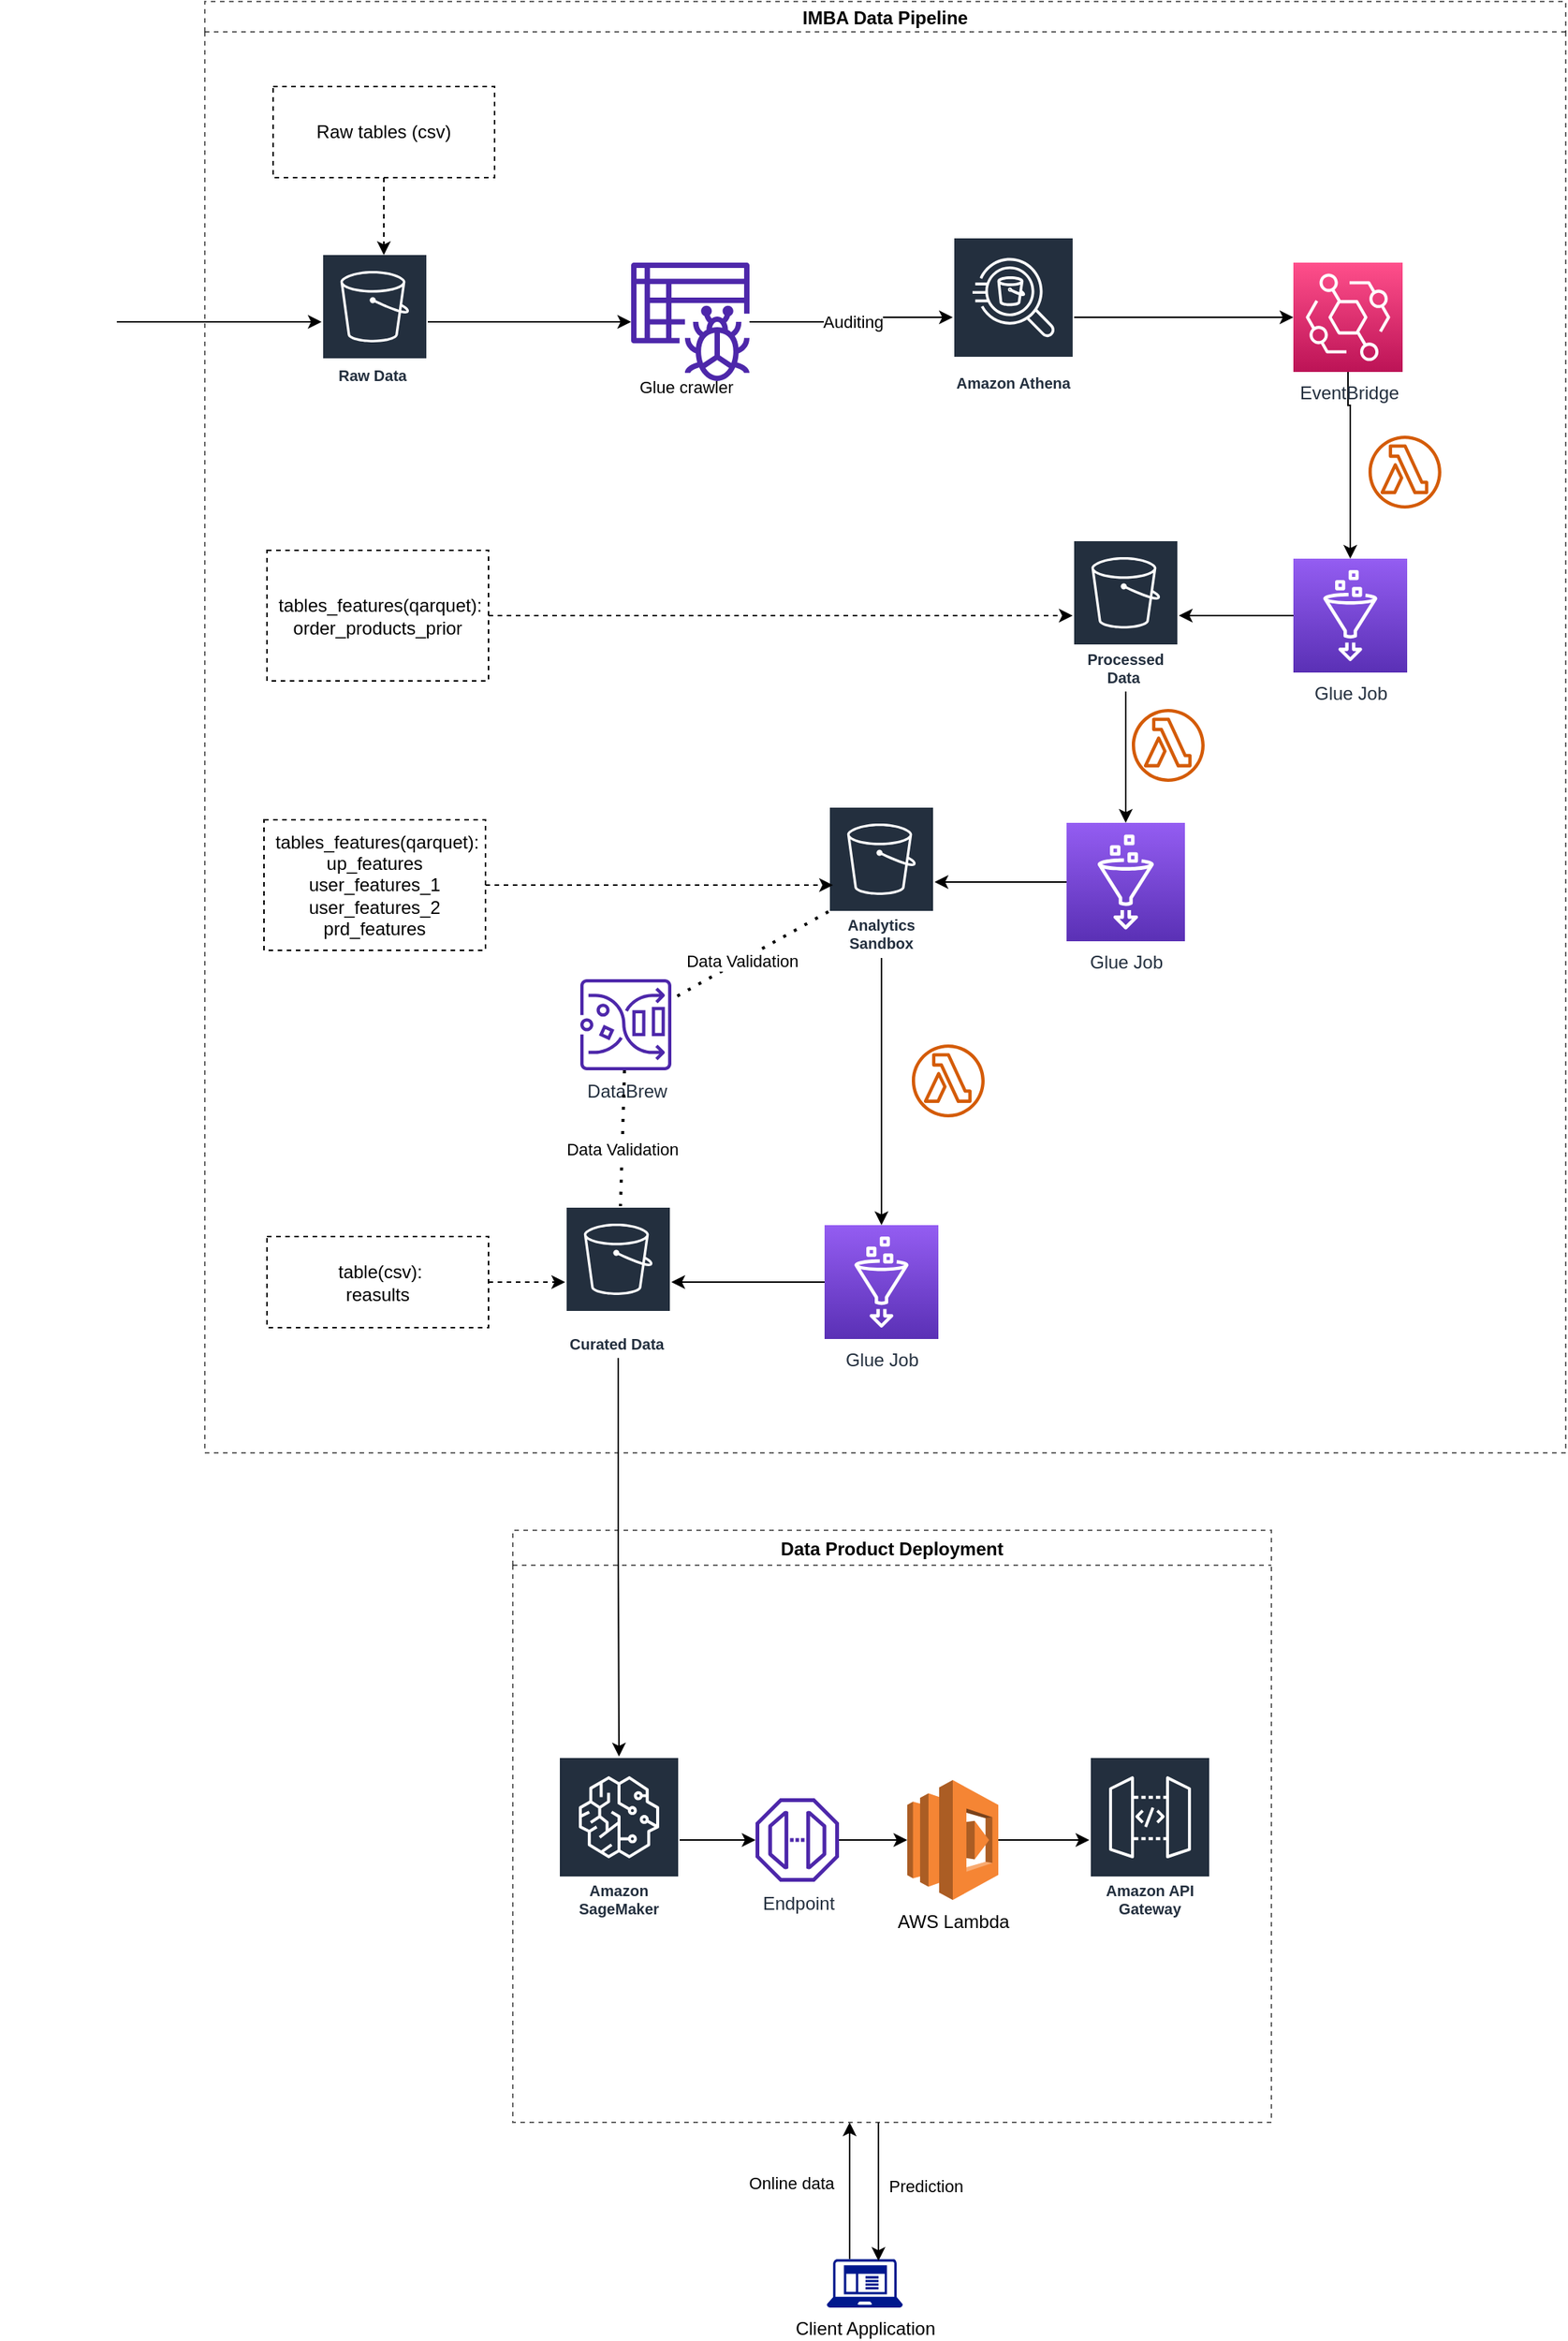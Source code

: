 <mxfile version="20.2.2" type="device"><diagram id="s1FdNE1LKcIQbwZz_etH" name="Page-1"><mxGraphModel dx="2856" dy="959" grid="0" gridSize="10" guides="1" tooltips="1" connect="1" arrows="1" fold="1" page="1" pageScale="1" pageWidth="1169" pageHeight="827" math="0" shadow="0"><root><mxCell id="0"/><mxCell id="1" parent="0"/><mxCell id="IwL_094F3RH2lfJxqWgR-10" value="IMBA Data Pipeline" style="swimlane;startSize=20;dashed=1;opacity=60;" parent="1" vertex="1"><mxGeometry x="-999" y="26" width="897" height="956" as="geometry"><mxRectangle x="40" y="190" width="60" height="30" as="alternateBounds"/></mxGeometry></mxCell><mxCell id="IwL_094F3RH2lfJxqWgR-2" value="Raw Data&amp;nbsp;" style="sketch=0;outlineConnect=0;fontColor=#232F3E;gradientColor=none;strokeColor=#ffffff;fillColor=#232F3E;dashed=0;verticalLabelPosition=middle;verticalAlign=bottom;align=center;html=1;whiteSpace=wrap;fontSize=10;fontStyle=1;spacing=3;shape=mxgraph.aws4.productIcon;prIcon=mxgraph.aws4.s3;" parent="IwL_094F3RH2lfJxqWgR-10" vertex="1"><mxGeometry x="77" y="166" width="70" height="90" as="geometry"/></mxCell><mxCell id="IwL_094F3RH2lfJxqWgR-4" value="Glue crawler" style="edgeStyle=orthogonalEdgeStyle;rounded=0;orthogonalLoop=1;jettySize=auto;html=1;" parent="IwL_094F3RH2lfJxqWgR-10" source="IwL_094F3RH2lfJxqWgR-2" target="aaewWVfxdqYwZi5ihscK-5" edge="1"><mxGeometry x="1" y="-56" relative="1" as="geometry"><mxPoint x="36" y="-13" as="offset"/><mxPoint x="226" y="232" as="targetPoint"/></mxGeometry></mxCell><mxCell id="IwL_094F3RH2lfJxqWgR-30" style="edgeStyle=orthogonalEdgeStyle;rounded=0;orthogonalLoop=1;jettySize=auto;html=1;exitX=0;exitY=0.5;exitDx=0;exitDy=0;exitPerimeter=0;" parent="IwL_094F3RH2lfJxqWgR-10" source="zNID7xuuA8i_R5oRtBn--1" target="IwL_094F3RH2lfJxqWgR-29" edge="1"><mxGeometry relative="1" as="geometry"><mxPoint x="1458" y="287" as="sourcePoint"/></mxGeometry></mxCell><mxCell id="aaewWVfxdqYwZi5ihscK-11" style="edgeStyle=orthogonalEdgeStyle;rounded=0;orthogonalLoop=1;jettySize=auto;html=1;" parent="IwL_094F3RH2lfJxqWgR-10" source="IwL_094F3RH2lfJxqWgR-7" target="zNID7xuuA8i_R5oRtBn--10" edge="1"><mxGeometry relative="1" as="geometry"><mxPoint x="284" y="578" as="targetPoint"/></mxGeometry></mxCell><mxCell id="IwL_094F3RH2lfJxqWgR-7" value="Amazon Athena" style="sketch=0;outlineConnect=0;fontColor=#232F3E;gradientColor=none;strokeColor=#ffffff;fillColor=#232F3E;dashed=0;verticalLabelPosition=middle;verticalAlign=bottom;align=center;html=1;whiteSpace=wrap;fontSize=10;fontStyle=1;spacing=3;shape=mxgraph.aws4.productIcon;prIcon=mxgraph.aws4.athena;" parent="IwL_094F3RH2lfJxqWgR-10" vertex="1"><mxGeometry x="493" y="155" width="80" height="106" as="geometry"/></mxCell><mxCell id="IwL_094F3RH2lfJxqWgR-8" style="edgeStyle=orthogonalEdgeStyle;rounded=0;orthogonalLoop=1;jettySize=auto;html=1;" parent="IwL_094F3RH2lfJxqWgR-10" source="aaewWVfxdqYwZi5ihscK-5" target="IwL_094F3RH2lfJxqWgR-7" edge="1"><mxGeometry relative="1" as="geometry"><mxPoint x="266" y="282" as="sourcePoint"/></mxGeometry></mxCell><mxCell id="aaewWVfxdqYwZi5ihscK-6" value="Auditing" style="edgeLabel;html=1;align=center;verticalAlign=middle;resizable=0;points=[];" parent="IwL_094F3RH2lfJxqWgR-8" vertex="1" connectable="0"><mxGeometry x="-0.024" y="-1" relative="1" as="geometry"><mxPoint as="offset"/></mxGeometry></mxCell><mxCell id="aaewWVfxdqYwZi5ihscK-2" style="edgeStyle=orthogonalEdgeStyle;rounded=0;orthogonalLoop=1;jettySize=auto;html=1;entryX=0.5;entryY=0;entryDx=0;entryDy=0;entryPerimeter=0;" parent="IwL_094F3RH2lfJxqWgR-10" source="IwL_094F3RH2lfJxqWgR-29" target="aaewWVfxdqYwZi5ihscK-1" edge="1"><mxGeometry relative="1" as="geometry"><mxPoint x="1220" y="351" as="targetPoint"/></mxGeometry></mxCell><mxCell id="IwL_094F3RH2lfJxqWgR-29" value="Processed Data&amp;nbsp;" style="sketch=0;outlineConnect=0;fontColor=#232F3E;gradientColor=none;strokeColor=#ffffff;fillColor=#232F3E;dashed=0;verticalLabelPosition=middle;verticalAlign=bottom;align=center;html=1;whiteSpace=wrap;fontSize=10;fontStyle=1;spacing=3;shape=mxgraph.aws4.productIcon;prIcon=mxgraph.aws4.s3;" parent="IwL_094F3RH2lfJxqWgR-10" vertex="1"><mxGeometry x="572" y="354.5" width="70" height="100" as="geometry"/></mxCell><mxCell id="aaewWVfxdqYwZi5ihscK-4" style="edgeStyle=orthogonalEdgeStyle;rounded=0;orthogonalLoop=1;jettySize=auto;html=1;" parent="IwL_094F3RH2lfJxqWgR-10" source="aaewWVfxdqYwZi5ihscK-1" target="aaewWVfxdqYwZi5ihscK-3" edge="1"><mxGeometry relative="1" as="geometry"/></mxCell><mxCell id="aaewWVfxdqYwZi5ihscK-1" value="Glue Job" style="sketch=0;points=[[0,0,0],[0.25,0,0],[0.5,0,0],[0.75,0,0],[1,0,0],[0,1,0],[0.25,1,0],[0.5,1,0],[0.75,1,0],[1,1,0],[0,0.25,0],[0,0.5,0],[0,0.75,0],[1,0.25,0],[1,0.5,0],[1,0.75,0]];outlineConnect=0;fontColor=#232F3E;gradientColor=#945DF2;gradientDirection=north;fillColor=#5A30B5;strokeColor=#ffffff;dashed=0;verticalLabelPosition=bottom;verticalAlign=top;align=center;html=1;fontSize=12;fontStyle=0;aspect=fixed;shape=mxgraph.aws4.resourceIcon;resIcon=mxgraph.aws4.glue;" parent="IwL_094F3RH2lfJxqWgR-10" vertex="1"><mxGeometry x="568" y="541" width="78" height="78" as="geometry"/></mxCell><mxCell id="aaewWVfxdqYwZi5ihscK-3" value="Analytics Sandbox" style="sketch=0;outlineConnect=0;fontColor=#232F3E;gradientColor=none;strokeColor=#ffffff;fillColor=#232F3E;dashed=0;verticalLabelPosition=middle;verticalAlign=bottom;align=center;html=1;whiteSpace=wrap;fontSize=10;fontStyle=1;spacing=3;shape=mxgraph.aws4.productIcon;prIcon=mxgraph.aws4.s3;" parent="IwL_094F3RH2lfJxqWgR-10" vertex="1"><mxGeometry x="411" y="530" width="70" height="100" as="geometry"/></mxCell><mxCell id="aaewWVfxdqYwZi5ihscK-5" value="" style="sketch=0;outlineConnect=0;fontColor=#232F3E;gradientColor=none;fillColor=#4D27AA;strokeColor=none;dashed=0;verticalLabelPosition=bottom;verticalAlign=top;align=center;html=1;fontSize=12;fontStyle=0;aspect=fixed;pointerEvents=1;shape=mxgraph.aws4.glue_crawlers;" parent="IwL_094F3RH2lfJxqWgR-10" vertex="1"><mxGeometry x="281" y="172" width="78" height="78" as="geometry"/></mxCell><mxCell id="aaewWVfxdqYwZi5ihscK-20" style="edgeStyle=orthogonalEdgeStyle;rounded=0;orthogonalLoop=1;jettySize=auto;html=1;exitX=0.5;exitY=1;exitDx=0;exitDy=0;exitPerimeter=0;" parent="IwL_094F3RH2lfJxqWgR-10" source="zNID7xuuA8i_R5oRtBn--10" target="zNID7xuuA8i_R5oRtBn--1" edge="1"><mxGeometry relative="1" as="geometry"><mxPoint x="791" y="179" as="sourcePoint"/><mxPoint x="1341.156" y="250.964" as="targetPoint"/><Array as="points"><mxPoint x="755" y="266"/></Array></mxGeometry></mxCell><mxCell id="aaewWVfxdqYwZi5ihscK-19" style="edgeStyle=orthogonalEdgeStyle;rounded=0;orthogonalLoop=1;jettySize=auto;html=1;dashed=1;" parent="IwL_094F3RH2lfJxqWgR-10" source="aaewWVfxdqYwZi5ihscK-18" edge="1"><mxGeometry relative="1" as="geometry"><mxPoint x="118" y="167" as="targetPoint"/></mxGeometry></mxCell><mxCell id="aaewWVfxdqYwZi5ihscK-18" value="Raw tables (csv)" style="whiteSpace=wrap;html=1;align=center;verticalAlign=middle;treeFolding=1;treeMoving=1;newEdgeStyle={&quot;edgeStyle&quot;:&quot;elbowEdgeStyle&quot;,&quot;startArrow&quot;:&quot;none&quot;,&quot;endArrow&quot;:&quot;none&quot;};dashed=1;" parent="IwL_094F3RH2lfJxqWgR-10" vertex="1" collapsed="1"><mxGeometry x="45" y="56" width="146" height="60" as="geometry"/></mxCell><mxCell id="aaewWVfxdqYwZi5ihscK-22" style="edgeStyle=orthogonalEdgeStyle;rounded=0;orthogonalLoop=1;jettySize=auto;html=1;dashed=1;exitX=1;exitY=0.5;exitDx=0;exitDy=0;" parent="IwL_094F3RH2lfJxqWgR-10" source="aaewWVfxdqYwZi5ihscK-21" target="IwL_094F3RH2lfJxqWgR-29" edge="1"><mxGeometry relative="1" as="geometry"><mxPoint x="174" y="393" as="sourcePoint"/></mxGeometry></mxCell><mxCell id="aaewWVfxdqYwZi5ihscK-21" value="&amp;nbsp;tables_features(qarquet):&lt;br&gt;order_products_prior" style="whiteSpace=wrap;html=1;align=center;verticalAlign=middle;treeFolding=1;treeMoving=1;newEdgeStyle={&quot;edgeStyle&quot;:&quot;elbowEdgeStyle&quot;,&quot;startArrow&quot;:&quot;none&quot;,&quot;endArrow&quot;:&quot;none&quot;};dashed=1;" parent="IwL_094F3RH2lfJxqWgR-10" vertex="1" collapsed="1"><mxGeometry x="41" y="361.5" width="146" height="86" as="geometry"/></mxCell><mxCell id="aaewWVfxdqYwZi5ihscK-24" style="edgeStyle=orthogonalEdgeStyle;rounded=0;orthogonalLoop=1;jettySize=auto;html=1;dashed=1;" parent="IwL_094F3RH2lfJxqWgR-10" source="aaewWVfxdqYwZi5ihscK-23" target="NzhkfT-hLnX48Y9sEgzG-1" edge="1"><mxGeometry relative="1" as="geometry"/></mxCell><mxCell id="aaewWVfxdqYwZi5ihscK-23" value="&amp;nbsp;table(csv):&lt;br&gt;reasults" style="whiteSpace=wrap;html=1;align=center;verticalAlign=middle;treeFolding=1;treeMoving=1;newEdgeStyle={&quot;edgeStyle&quot;:&quot;elbowEdgeStyle&quot;,&quot;startArrow&quot;:&quot;none&quot;,&quot;endArrow&quot;:&quot;none&quot;};dashed=1;" parent="IwL_094F3RH2lfJxqWgR-10" vertex="1" collapsed="1"><mxGeometry x="41" y="813.5" width="146" height="60" as="geometry"/></mxCell><mxCell id="zNID7xuuA8i_R5oRtBn--1" value="Glue Job" style="sketch=0;points=[[0,0,0],[0.25,0,0],[0.5,0,0],[0.75,0,0],[1,0,0],[0,1,0],[0.25,1,0],[0.5,1,0],[0.75,1,0],[1,1,0],[0,0.25,0],[0,0.5,0],[0,0.75,0],[1,0.25,0],[1,0.5,0],[1,0.75,0]];outlineConnect=0;fontColor=#232F3E;gradientColor=#945DF2;gradientDirection=north;fillColor=#5A30B5;strokeColor=#ffffff;dashed=0;verticalLabelPosition=bottom;verticalAlign=top;align=center;html=1;fontSize=12;fontStyle=0;aspect=fixed;shape=mxgraph.aws4.resourceIcon;resIcon=mxgraph.aws4.glue;" parent="IwL_094F3RH2lfJxqWgR-10" vertex="1"><mxGeometry x="717.5" y="367" width="75" height="75" as="geometry"/></mxCell><mxCell id="zNID7xuuA8i_R5oRtBn--4" value="" style="sketch=0;outlineConnect=0;fontColor=#232F3E;gradientColor=none;fillColor=#D45B07;strokeColor=none;dashed=0;verticalLabelPosition=bottom;verticalAlign=top;align=center;html=1;fontSize=12;fontStyle=0;aspect=fixed;pointerEvents=1;shape=mxgraph.aws4.lambda_function;" parent="IwL_094F3RH2lfJxqWgR-10" vertex="1"><mxGeometry x="767" y="286" width="48" height="48" as="geometry"/></mxCell><mxCell id="zNID7xuuA8i_R5oRtBn--5" value="" style="sketch=0;outlineConnect=0;fontColor=#232F3E;gradientColor=none;fillColor=#D45B07;strokeColor=none;dashed=0;verticalLabelPosition=bottom;verticalAlign=top;align=center;html=1;fontSize=12;fontStyle=0;aspect=fixed;pointerEvents=1;shape=mxgraph.aws4.lambda_function;" parent="IwL_094F3RH2lfJxqWgR-10" vertex="1"><mxGeometry x="611" y="466" width="48" height="48" as="geometry"/></mxCell><mxCell id="zNID7xuuA8i_R5oRtBn--10" value="EventBridge" style="sketch=0;points=[[0,0,0],[0.25,0,0],[0.5,0,0],[0.75,0,0],[1,0,0],[0,1,0],[0.25,1,0],[0.5,1,0],[0.75,1,0],[1,1,0],[0,0.25,0],[0,0.5,0],[0,0.75,0],[1,0.25,0],[1,0.5,0],[1,0.75,0]];outlineConnect=0;fontColor=#232F3E;gradientColor=#FF4F8B;gradientDirection=north;fillColor=#BC1356;strokeColor=#ffffff;dashed=0;verticalLabelPosition=bottom;verticalAlign=top;align=center;html=1;fontSize=12;fontStyle=0;aspect=fixed;shape=mxgraph.aws4.resourceIcon;resIcon=mxgraph.aws4.eventbridge;" parent="IwL_094F3RH2lfJxqWgR-10" vertex="1"><mxGeometry x="717.5" y="172" width="72" height="72" as="geometry"/></mxCell><mxCell id="zNID7xuuA8i_R5oRtBn--17" value="DataBrew" style="sketch=0;outlineConnect=0;fontColor=#232F3E;gradientColor=none;fillColor=#4D27AA;strokeColor=none;dashed=0;verticalLabelPosition=bottom;verticalAlign=top;align=center;html=1;fontSize=12;fontStyle=0;aspect=fixed;pointerEvents=1;shape=mxgraph.aws4.glue_databrew;" parent="IwL_094F3RH2lfJxqWgR-10" vertex="1"><mxGeometry x="247.5" y="644" width="60" height="60" as="geometry"/></mxCell><mxCell id="zNID7xuuA8i_R5oRtBn--19" value="" style="endArrow=none;dashed=1;html=1;dashPattern=1 3;strokeWidth=2;rounded=0;" parent="IwL_094F3RH2lfJxqWgR-10" source="aaewWVfxdqYwZi5ihscK-3" target="zNID7xuuA8i_R5oRtBn--17" edge="1"><mxGeometry width="50" height="50" relative="1" as="geometry"><mxPoint x="648" y="498" as="sourcePoint"/><mxPoint x="698" y="448" as="targetPoint"/></mxGeometry></mxCell><mxCell id="zNID7xuuA8i_R5oRtBn--21" value="Data Validation" style="edgeLabel;html=1;align=center;verticalAlign=middle;resizable=0;points=[];" parent="zNID7xuuA8i_R5oRtBn--19" vertex="1" connectable="0"><mxGeometry x="0.135" y="5" relative="1" as="geometry"><mxPoint x="-1" y="-5" as="offset"/></mxGeometry></mxCell><mxCell id="NzhkfT-hLnX48Y9sEgzG-1" value="Curated Data&amp;nbsp;" style="sketch=0;outlineConnect=0;fontColor=#232F3E;gradientColor=none;strokeColor=#ffffff;fillColor=#232F3E;dashed=0;verticalLabelPosition=middle;verticalAlign=bottom;align=center;html=1;whiteSpace=wrap;fontSize=10;fontStyle=1;spacing=3;shape=mxgraph.aws4.productIcon;prIcon=mxgraph.aws4.s3;" vertex="1" parent="IwL_094F3RH2lfJxqWgR-10"><mxGeometry x="237.5" y="793.5" width="70" height="100" as="geometry"/></mxCell><mxCell id="NzhkfT-hLnX48Y9sEgzG-41" style="edgeStyle=orthogonalEdgeStyle;rounded=0;orthogonalLoop=1;jettySize=auto;html=1;" edge="1" parent="IwL_094F3RH2lfJxqWgR-10" source="NzhkfT-hLnX48Y9sEgzG-2" target="NzhkfT-hLnX48Y9sEgzG-1"><mxGeometry relative="1" as="geometry"/></mxCell><mxCell id="NzhkfT-hLnX48Y9sEgzG-2" value="Glue Job" style="sketch=0;points=[[0,0,0],[0.25,0,0],[0.5,0,0],[0.75,0,0],[1,0,0],[0,1,0],[0.25,1,0],[0.5,1,0],[0.75,1,0],[1,1,0],[0,0.25,0],[0,0.5,0],[0,0.75,0],[1,0.25,0],[1,0.5,0],[1,0.75,0]];outlineConnect=0;fontColor=#232F3E;gradientColor=#945DF2;gradientDirection=north;fillColor=#5A30B5;strokeColor=#ffffff;dashed=0;verticalLabelPosition=bottom;verticalAlign=top;align=center;html=1;fontSize=12;fontStyle=0;aspect=fixed;shape=mxgraph.aws4.resourceIcon;resIcon=mxgraph.aws4.glue;" vertex="1" parent="IwL_094F3RH2lfJxqWgR-10"><mxGeometry x="408.5" y="806" width="75" height="75" as="geometry"/></mxCell><mxCell id="zNID7xuuA8i_R5oRtBn--23" style="edgeStyle=orthogonalEdgeStyle;rounded=0;orthogonalLoop=1;jettySize=auto;html=1;" parent="IwL_094F3RH2lfJxqWgR-10" source="aaewWVfxdqYwZi5ihscK-3" target="NzhkfT-hLnX48Y9sEgzG-2" edge="1"><mxGeometry relative="1" as="geometry"><mxPoint x="443.5" y="723" as="sourcePoint"/><mxPoint x="522.5" y="781" as="targetPoint"/></mxGeometry></mxCell><mxCell id="NzhkfT-hLnX48Y9sEgzG-36" value="&amp;nbsp;tables_features(qarquet):&lt;br&gt;up_features&lt;br&gt;user_features_1&lt;br&gt;user_features_2&lt;br&gt;prd_features" style="whiteSpace=wrap;html=1;align=center;verticalAlign=middle;treeFolding=1;treeMoving=1;newEdgeStyle={&quot;edgeStyle&quot;:&quot;elbowEdgeStyle&quot;,&quot;startArrow&quot;:&quot;none&quot;,&quot;endArrow&quot;:&quot;none&quot;};dashed=1;" vertex="1" collapsed="1" parent="IwL_094F3RH2lfJxqWgR-10"><mxGeometry x="39" y="539" width="146" height="86" as="geometry"/></mxCell><mxCell id="NzhkfT-hLnX48Y9sEgzG-37" style="edgeStyle=orthogonalEdgeStyle;rounded=0;orthogonalLoop=1;jettySize=auto;html=1;dashed=1;" edge="1" parent="IwL_094F3RH2lfJxqWgR-10" source="NzhkfT-hLnX48Y9sEgzG-36"><mxGeometry relative="1" as="geometry"><mxPoint x="179" y="585" as="sourcePoint"/><mxPoint x="414" y="582" as="targetPoint"/></mxGeometry></mxCell><mxCell id="NzhkfT-hLnX48Y9sEgzG-39" value="" style="endArrow=none;dashed=1;html=1;dashPattern=1 3;strokeWidth=2;rounded=0;" edge="1" parent="IwL_094F3RH2lfJxqWgR-10" source="zNID7xuuA8i_R5oRtBn--17" target="NzhkfT-hLnX48Y9sEgzG-1"><mxGeometry width="50" height="50" relative="1" as="geometry"><mxPoint x="311.145" y="768" as="sourcePoint"/><mxPoint x="283.5" y="799" as="targetPoint"/></mxGeometry></mxCell><mxCell id="NzhkfT-hLnX48Y9sEgzG-40" value="Data Validation" style="edgeLabel;html=1;align=center;verticalAlign=middle;resizable=0;points=[];" vertex="1" connectable="0" parent="NzhkfT-hLnX48Y9sEgzG-39"><mxGeometry x="0.152" relative="1" as="geometry"><mxPoint as="offset"/></mxGeometry></mxCell><mxCell id="NzhkfT-hLnX48Y9sEgzG-42" value="" style="sketch=0;outlineConnect=0;fontColor=#232F3E;gradientColor=none;fillColor=#D45B07;strokeColor=none;dashed=0;verticalLabelPosition=bottom;verticalAlign=top;align=center;html=1;fontSize=12;fontStyle=0;aspect=fixed;pointerEvents=1;shape=mxgraph.aws4.lambda_function;" vertex="1" parent="IwL_094F3RH2lfJxqWgR-10"><mxGeometry x="466" y="687" width="48" height="48" as="geometry"/></mxCell><mxCell id="IwL_094F3RH2lfJxqWgR-14" value="Data Product Deployment" style="swimlane;dashed=1;opacity=60;" parent="1" vertex="1"><mxGeometry x="-796" y="1033" width="500" height="390" as="geometry"><mxRectangle x="610" y="190" width="190" height="30" as="alternateBounds"/></mxGeometry></mxCell><mxCell id="IwL_094F3RH2lfJxqWgR-15" value="Amazon SageMaker" style="sketch=0;outlineConnect=0;fontColor=#232F3E;gradientColor=none;strokeColor=#ffffff;fillColor=#232F3E;dashed=0;verticalLabelPosition=middle;verticalAlign=bottom;align=center;html=1;whiteSpace=wrap;fontSize=10;fontStyle=1;spacing=3;shape=mxgraph.aws4.productIcon;prIcon=mxgraph.aws4.sagemaker;" parent="IwL_094F3RH2lfJxqWgR-14" vertex="1"><mxGeometry x="30" y="149" width="80" height="110" as="geometry"/></mxCell><mxCell id="IwL_094F3RH2lfJxqWgR-20" style="edgeStyle=orthogonalEdgeStyle;rounded=0;orthogonalLoop=1;jettySize=auto;html=1;" parent="IwL_094F3RH2lfJxqWgR-14" source="IwL_094F3RH2lfJxqWgR-16" target="IwL_094F3RH2lfJxqWgR-19" edge="1"><mxGeometry relative="1" as="geometry"/></mxCell><mxCell id="IwL_094F3RH2lfJxqWgR-16" value="Endpoint" style="sketch=0;outlineConnect=0;fontColor=#232F3E;gradientColor=none;fillColor=#4D27AA;strokeColor=none;dashed=0;verticalLabelPosition=bottom;verticalAlign=top;align=center;html=1;fontSize=12;fontStyle=0;aspect=fixed;pointerEvents=1;shape=mxgraph.aws4.endpoint;" parent="IwL_094F3RH2lfJxqWgR-14" vertex="1"><mxGeometry x="160" y="176.5" width="55" height="55" as="geometry"/></mxCell><mxCell id="IwL_094F3RH2lfJxqWgR-23" style="edgeStyle=orthogonalEdgeStyle;rounded=0;orthogonalLoop=1;jettySize=auto;html=1;" parent="IwL_094F3RH2lfJxqWgR-14" source="IwL_094F3RH2lfJxqWgR-19" target="IwL_094F3RH2lfJxqWgR-22" edge="1"><mxGeometry relative="1" as="geometry"/></mxCell><mxCell id="IwL_094F3RH2lfJxqWgR-19" value="AWS Lambda" style="outlineConnect=0;dashed=0;verticalLabelPosition=bottom;verticalAlign=top;align=center;html=1;shape=mxgraph.aws3.lambda;fillColor=#F58534;gradientColor=none;" parent="IwL_094F3RH2lfJxqWgR-14" vertex="1"><mxGeometry x="260" y="164.5" width="60" height="79" as="geometry"/></mxCell><mxCell id="IwL_094F3RH2lfJxqWgR-21" value="" style="endArrow=classic;html=1;rounded=0;" parent="IwL_094F3RH2lfJxqWgR-14" source="IwL_094F3RH2lfJxqWgR-15" target="IwL_094F3RH2lfJxqWgR-16" edge="1"><mxGeometry width="50" height="50" relative="1" as="geometry"><mxPoint x="10" y="220" as="sourcePoint"/><mxPoint x="60" y="170" as="targetPoint"/></mxGeometry></mxCell><mxCell id="IwL_094F3RH2lfJxqWgR-22" value="Amazon API Gateway" style="sketch=0;outlineConnect=0;fontColor=#232F3E;gradientColor=none;strokeColor=#ffffff;fillColor=#232F3E;dashed=0;verticalLabelPosition=middle;verticalAlign=bottom;align=center;html=1;whiteSpace=wrap;fontSize=10;fontStyle=1;spacing=3;shape=mxgraph.aws4.productIcon;prIcon=mxgraph.aws4.api_gateway;" parent="IwL_094F3RH2lfJxqWgR-14" vertex="1"><mxGeometry x="380" y="149" width="80" height="110" as="geometry"/></mxCell><mxCell id="IwL_094F3RH2lfJxqWgR-24" value="Client Application" style="sketch=0;aspect=fixed;pointerEvents=1;shadow=0;dashed=0;html=1;strokeColor=none;labelPosition=center;verticalLabelPosition=bottom;verticalAlign=top;align=center;fillColor=#00188D;shape=mxgraph.mscae.enterprise.client_application" parent="1" vertex="1"><mxGeometry x="-589" y="1513" width="50" height="32" as="geometry"/></mxCell><mxCell id="IwL_094F3RH2lfJxqWgR-25" value="" style="endArrow=classic;html=1;rounded=0;exitX=0.3;exitY=0;exitDx=0;exitDy=0;exitPerimeter=0;" parent="1" source="IwL_094F3RH2lfJxqWgR-24" edge="1"><mxGeometry width="50" height="50" relative="1" as="geometry"><mxPoint x="-674" y="1303" as="sourcePoint"/><mxPoint x="-574" y="1423" as="targetPoint"/></mxGeometry></mxCell><mxCell id="IwL_094F3RH2lfJxqWgR-26" value="Online data" style="edgeLabel;html=1;align=right;verticalAlign=middle;resizable=0;points=[];labelPosition=left;verticalLabelPosition=middle;" parent="IwL_094F3RH2lfJxqWgR-25" vertex="1" connectable="0"><mxGeometry x="0.04" y="1" relative="1" as="geometry"><mxPoint x="-9" y="-3" as="offset"/></mxGeometry></mxCell><mxCell id="IwL_094F3RH2lfJxqWgR-27" value="" style="endArrow=classic;html=1;rounded=0;entryX=0.68;entryY=0.038;entryDx=0;entryDy=0;entryPerimeter=0;" parent="1" target="IwL_094F3RH2lfJxqWgR-24" edge="1"><mxGeometry width="50" height="50" relative="1" as="geometry"><mxPoint x="-555" y="1423" as="sourcePoint"/><mxPoint x="-624" y="1253" as="targetPoint"/></mxGeometry></mxCell><mxCell id="IwL_094F3RH2lfJxqWgR-28" value="Prediction" style="edgeLabel;html=1;align=center;verticalAlign=middle;resizable=0;points=[];" parent="IwL_094F3RH2lfJxqWgR-27" vertex="1" connectable="0"><mxGeometry x="-0.075" relative="1" as="geometry"><mxPoint x="31" as="offset"/></mxGeometry></mxCell><mxCell id="zNID7xuuA8i_R5oRtBn--7" style="edgeStyle=orthogonalEdgeStyle;rounded=0;orthogonalLoop=1;jettySize=auto;html=1;" parent="1" source="zNID7xuuA8i_R5oRtBn--6" target="IwL_094F3RH2lfJxqWgR-2" edge="1"><mxGeometry relative="1" as="geometry"/></mxCell><mxCell id="zNID7xuuA8i_R5oRtBn--6" value="" style="shape=image;html=1;verticalAlign=top;verticalLabelPosition=bottom;labelBackgroundColor=#ffffff;imageAspect=0;aspect=fixed;image=https://cdn1.iconfinder.com/data/icons/files-94/32/Raw-128.png" parent="1" vertex="1"><mxGeometry x="-1134" y="198.5" width="77" height="77" as="geometry"/></mxCell><mxCell id="NzhkfT-hLnX48Y9sEgzG-43" style="edgeStyle=orthogonalEdgeStyle;rounded=0;orthogonalLoop=1;jettySize=auto;html=1;" edge="1" parent="1" source="NzhkfT-hLnX48Y9sEgzG-1" target="IwL_094F3RH2lfJxqWgR-15"><mxGeometry relative="1" as="geometry"/></mxCell></root></mxGraphModel></diagram></mxfile>